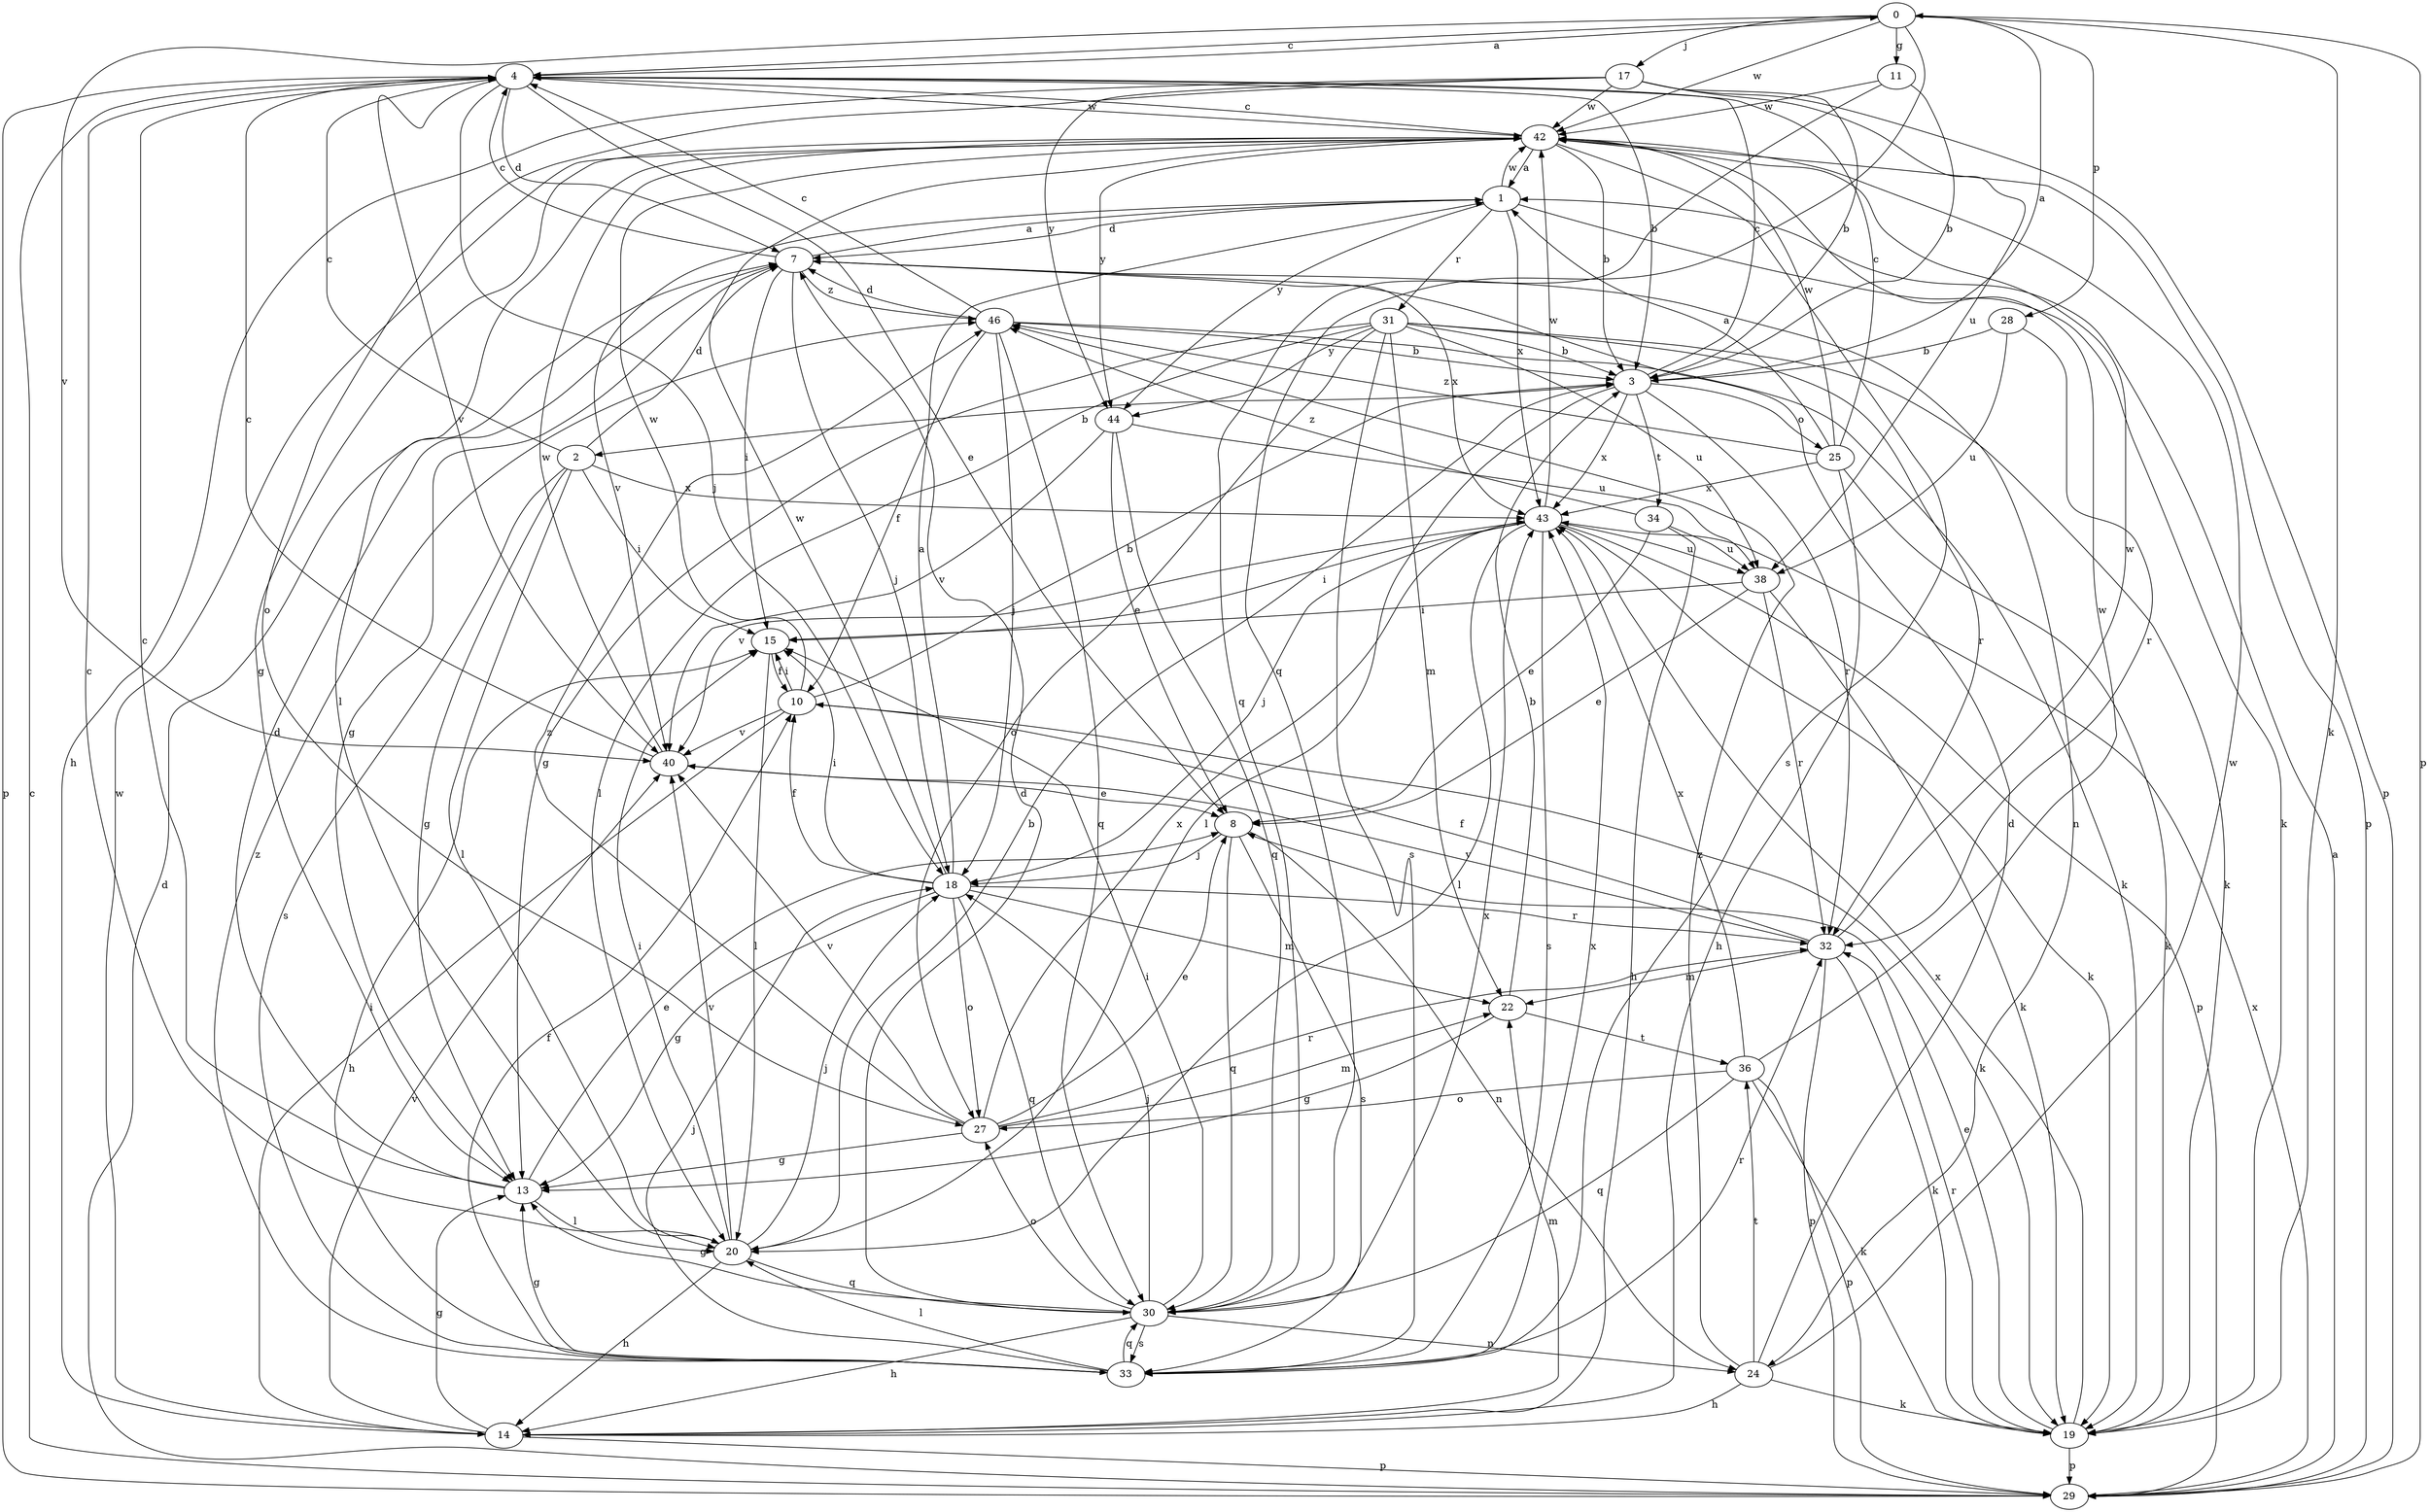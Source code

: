 strict digraph  {
0;
1;
2;
3;
4;
7;
8;
10;
11;
13;
14;
15;
17;
18;
19;
20;
22;
24;
25;
27;
28;
29;
30;
31;
32;
33;
34;
36;
38;
40;
42;
43;
44;
46;
0 -> 4  [label=c];
0 -> 11  [label=g];
0 -> 17  [label=j];
0 -> 19  [label=k];
0 -> 28  [label=p];
0 -> 29  [label=p];
0 -> 30  [label=q];
0 -> 40  [label=v];
0 -> 42  [label=w];
1 -> 7  [label=d];
1 -> 19  [label=k];
1 -> 31  [label=r];
1 -> 40  [label=v];
1 -> 42  [label=w];
1 -> 43  [label=x];
1 -> 44  [label=y];
2 -> 4  [label=c];
2 -> 7  [label=d];
2 -> 13  [label=g];
2 -> 15  [label=i];
2 -> 20  [label=l];
2 -> 33  [label=s];
2 -> 43  [label=x];
3 -> 0  [label=a];
3 -> 2  [label=b];
3 -> 4  [label=c];
3 -> 20  [label=l];
3 -> 25  [label=o];
3 -> 32  [label=r];
3 -> 34  [label=t];
3 -> 43  [label=x];
4 -> 0  [label=a];
4 -> 3  [label=b];
4 -> 7  [label=d];
4 -> 8  [label=e];
4 -> 18  [label=j];
4 -> 29  [label=p];
4 -> 40  [label=v];
4 -> 42  [label=w];
7 -> 1  [label=a];
7 -> 4  [label=c];
7 -> 13  [label=g];
7 -> 15  [label=i];
7 -> 18  [label=j];
7 -> 24  [label=n];
7 -> 43  [label=x];
7 -> 46  [label=z];
8 -> 18  [label=j];
8 -> 24  [label=n];
8 -> 30  [label=q];
8 -> 33  [label=s];
10 -> 3  [label=b];
10 -> 14  [label=h];
10 -> 15  [label=i];
10 -> 19  [label=k];
10 -> 40  [label=v];
10 -> 42  [label=w];
11 -> 3  [label=b];
11 -> 30  [label=q];
11 -> 42  [label=w];
13 -> 4  [label=c];
13 -> 7  [label=d];
13 -> 8  [label=e];
13 -> 20  [label=l];
14 -> 13  [label=g];
14 -> 22  [label=m];
14 -> 29  [label=p];
14 -> 40  [label=v];
14 -> 42  [label=w];
15 -> 10  [label=f];
15 -> 20  [label=l];
17 -> 3  [label=b];
17 -> 14  [label=h];
17 -> 27  [label=o];
17 -> 29  [label=p];
17 -> 38  [label=u];
17 -> 42  [label=w];
17 -> 44  [label=y];
18 -> 1  [label=a];
18 -> 10  [label=f];
18 -> 13  [label=g];
18 -> 15  [label=i];
18 -> 22  [label=m];
18 -> 27  [label=o];
18 -> 30  [label=q];
18 -> 32  [label=r];
18 -> 42  [label=w];
19 -> 8  [label=e];
19 -> 29  [label=p];
19 -> 32  [label=r];
19 -> 43  [label=x];
20 -> 3  [label=b];
20 -> 4  [label=c];
20 -> 14  [label=h];
20 -> 15  [label=i];
20 -> 18  [label=j];
20 -> 30  [label=q];
20 -> 40  [label=v];
22 -> 3  [label=b];
22 -> 13  [label=g];
22 -> 36  [label=t];
24 -> 7  [label=d];
24 -> 14  [label=h];
24 -> 19  [label=k];
24 -> 36  [label=t];
24 -> 42  [label=w];
24 -> 46  [label=z];
25 -> 1  [label=a];
25 -> 4  [label=c];
25 -> 14  [label=h];
25 -> 19  [label=k];
25 -> 42  [label=w];
25 -> 43  [label=x];
25 -> 46  [label=z];
27 -> 8  [label=e];
27 -> 13  [label=g];
27 -> 22  [label=m];
27 -> 32  [label=r];
27 -> 40  [label=v];
27 -> 43  [label=x];
27 -> 46  [label=z];
28 -> 3  [label=b];
28 -> 32  [label=r];
28 -> 38  [label=u];
29 -> 1  [label=a];
29 -> 4  [label=c];
29 -> 7  [label=d];
29 -> 43  [label=x];
30 -> 7  [label=d];
30 -> 13  [label=g];
30 -> 14  [label=h];
30 -> 15  [label=i];
30 -> 18  [label=j];
30 -> 24  [label=n];
30 -> 27  [label=o];
30 -> 33  [label=s];
30 -> 43  [label=x];
31 -> 3  [label=b];
31 -> 13  [label=g];
31 -> 19  [label=k];
31 -> 20  [label=l];
31 -> 22  [label=m];
31 -> 27  [label=o];
31 -> 32  [label=r];
31 -> 33  [label=s];
31 -> 38  [label=u];
31 -> 44  [label=y];
32 -> 10  [label=f];
32 -> 19  [label=k];
32 -> 22  [label=m];
32 -> 29  [label=p];
32 -> 40  [label=v];
32 -> 42  [label=w];
33 -> 10  [label=f];
33 -> 13  [label=g];
33 -> 15  [label=i];
33 -> 18  [label=j];
33 -> 20  [label=l];
33 -> 30  [label=q];
33 -> 32  [label=r];
33 -> 43  [label=x];
33 -> 46  [label=z];
34 -> 8  [label=e];
34 -> 14  [label=h];
34 -> 38  [label=u];
34 -> 46  [label=z];
36 -> 19  [label=k];
36 -> 27  [label=o];
36 -> 29  [label=p];
36 -> 30  [label=q];
36 -> 42  [label=w];
36 -> 43  [label=x];
38 -> 8  [label=e];
38 -> 15  [label=i];
38 -> 19  [label=k];
38 -> 32  [label=r];
40 -> 4  [label=c];
40 -> 8  [label=e];
40 -> 42  [label=w];
42 -> 1  [label=a];
42 -> 3  [label=b];
42 -> 4  [label=c];
42 -> 13  [label=g];
42 -> 20  [label=l];
42 -> 29  [label=p];
42 -> 33  [label=s];
42 -> 44  [label=y];
43 -> 15  [label=i];
43 -> 18  [label=j];
43 -> 19  [label=k];
43 -> 20  [label=l];
43 -> 29  [label=p];
43 -> 33  [label=s];
43 -> 38  [label=u];
43 -> 40  [label=v];
43 -> 42  [label=w];
44 -> 8  [label=e];
44 -> 30  [label=q];
44 -> 38  [label=u];
44 -> 40  [label=v];
46 -> 3  [label=b];
46 -> 4  [label=c];
46 -> 7  [label=d];
46 -> 10  [label=f];
46 -> 18  [label=j];
46 -> 19  [label=k];
46 -> 30  [label=q];
}
